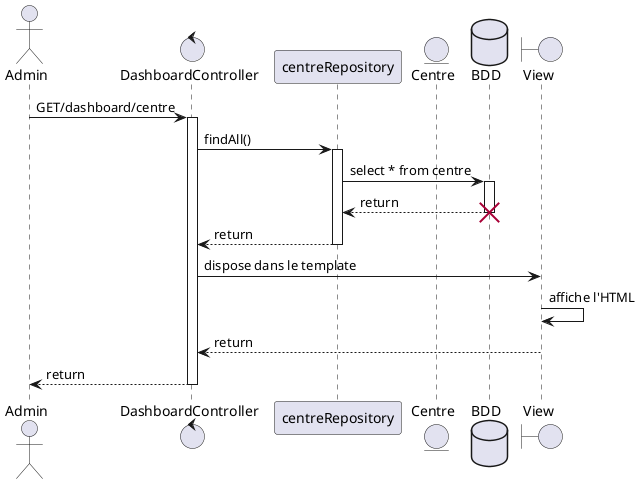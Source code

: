 @startuml

actor Admin
control "DashboardController" as DC
participant "centreRepository" as CR
entity "Centre" as C
database "BDD" as BDD
boundary "View" as V

Admin -> DC: GET/dashboard/centre
activate DC

DC -> CR: findAll()
activate CR

CR -> BDD: select * from centre
activate BDD
BDD --> CR: return
destroy BDD

CR --> DC: return
deactivate CR

DC -> V: dispose dans le template
V -> V: affiche l'HTML
V --> DC: return

DC --> Admin: return
deactivate DC
@enduml